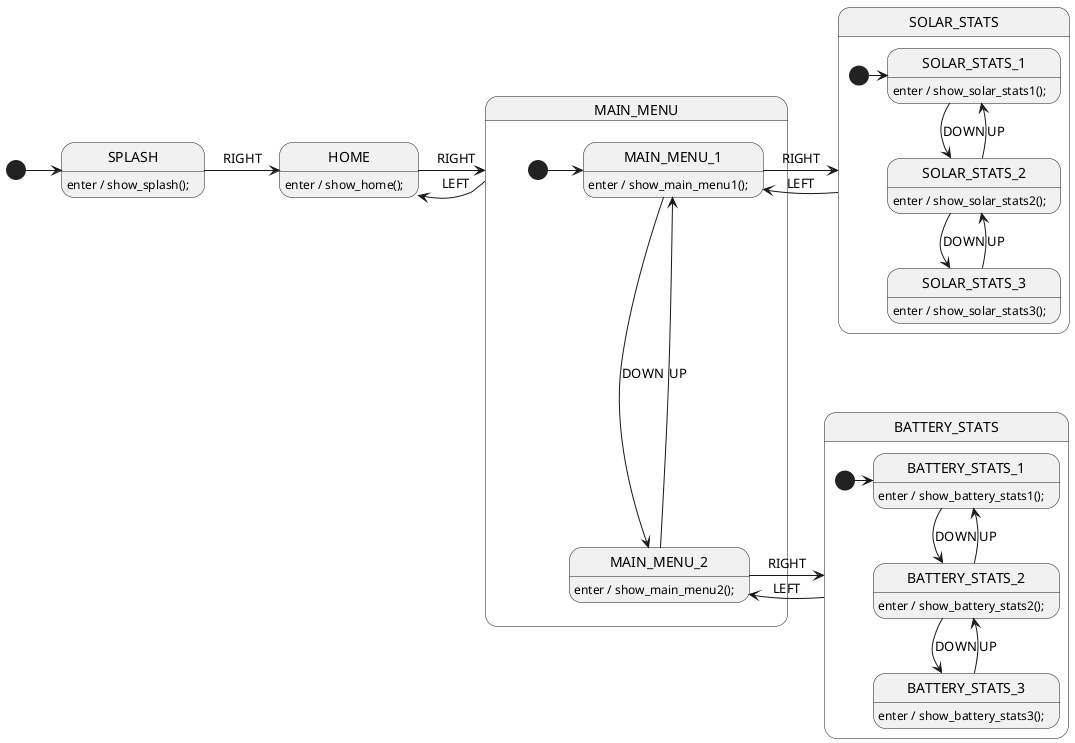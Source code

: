 @startuml SolarUiSm

' //////////////////////// STATE ORGANIZATION ///////////////////////
' Note: StateSmith treats state names and events as case insensitive.
' More info: https://github.com/StateSmith/StateSmith/wiki/PlantUML

state SPLASH
state HOME

state MAIN_MENU {
    [*] -> MAIN_MENU_1
    state MAIN_MENU_1
    state MAIN_MENU_2
}

state SOLAR_STATS {
    [*] -> SOLAR_STATS_1
    state SOLAR_STATS_1
    state SOLAR_STATS_2
    state SOLAR_STATS_3
}

state BATTERY_STATS {
    [*] -> BATTERY_STATS_1
    state BATTERY_STATS_1
    state BATTERY_STATS_2
    state BATTERY_STATS_3
}

[*] -> SPLASH

' ///////////////////////// STATE HANDLERS /////////////////////////
' Syntax: https://github.com/StateSmith/StateSmith/wiki/Behaviors

SPLASH -> HOME: RIGHT

HOME -right-> MAIN_MENU: RIGHT
MAIN_MENU -left-> HOME: LEFT

MAIN_MENU_1 -down-> MAIN_MENU_2: DOWN
MAIN_MENU_2 -up-> MAIN_MENU_1: UP

MAIN_MENU_1 -right-> SOLAR_STATS: RIGHT
SOLAR_STATS -left-> MAIN_MENU_1: LEFT

MAIN_MENU_2 -right-> BATTERY_STATS: RIGHT
BATTERY_STATS -left-> MAIN_MENU_2: LEFT

SOLAR_STATS_1 --> SOLAR_STATS_2: DOWN
SOLAR_STATS_2 --> SOLAR_STATS_3: DOWN
SOLAR_STATS_3 --> SOLAR_STATS_2: UP
SOLAR_STATS_2 --> SOLAR_STATS_1: UP

BATTERY_STATS_1 --> BATTERY_STATS_2: DOWN
BATTERY_STATS_2 --> BATTERY_STATS_3: DOWN
BATTERY_STATS_3 --> BATTERY_STATS_2: UP
BATTERY_STATS_2 --> BATTERY_STATS_1: UP

SPLASH: enter / show_splash();
HOME: enter / show_home();
MAIN_MENU_1: enter / show_main_menu1();
MAIN_MENU_2: enter / show_main_menu2();
SOLAR_STATS_1: enter / show_solar_stats1();
SOLAR_STATS_2: enter / show_solar_stats2();
SOLAR_STATS_3: enter / show_solar_stats3();
BATTERY_STATS_1: enter / show_battery_stats1();
BATTERY_STATS_2: enter / show_battery_stats2();
BATTERY_STATS_3: enter / show_battery_stats3();

' //////////////////////// StateSmith config ////////////////////////
' The below special comment block sets the StateSmith configuration.
' More info: https://github.com/StateSmith/StateSmith/issues/335

/'! $CONFIG : toml
[RenderConfig.C]
CFileExtension = ".hpp"  # Why .hpp file? https://github.com/StateSmith/StateSmith/issues/361

[SmRunnerSettings]
transpilerId = "C99"
'/
@enduml